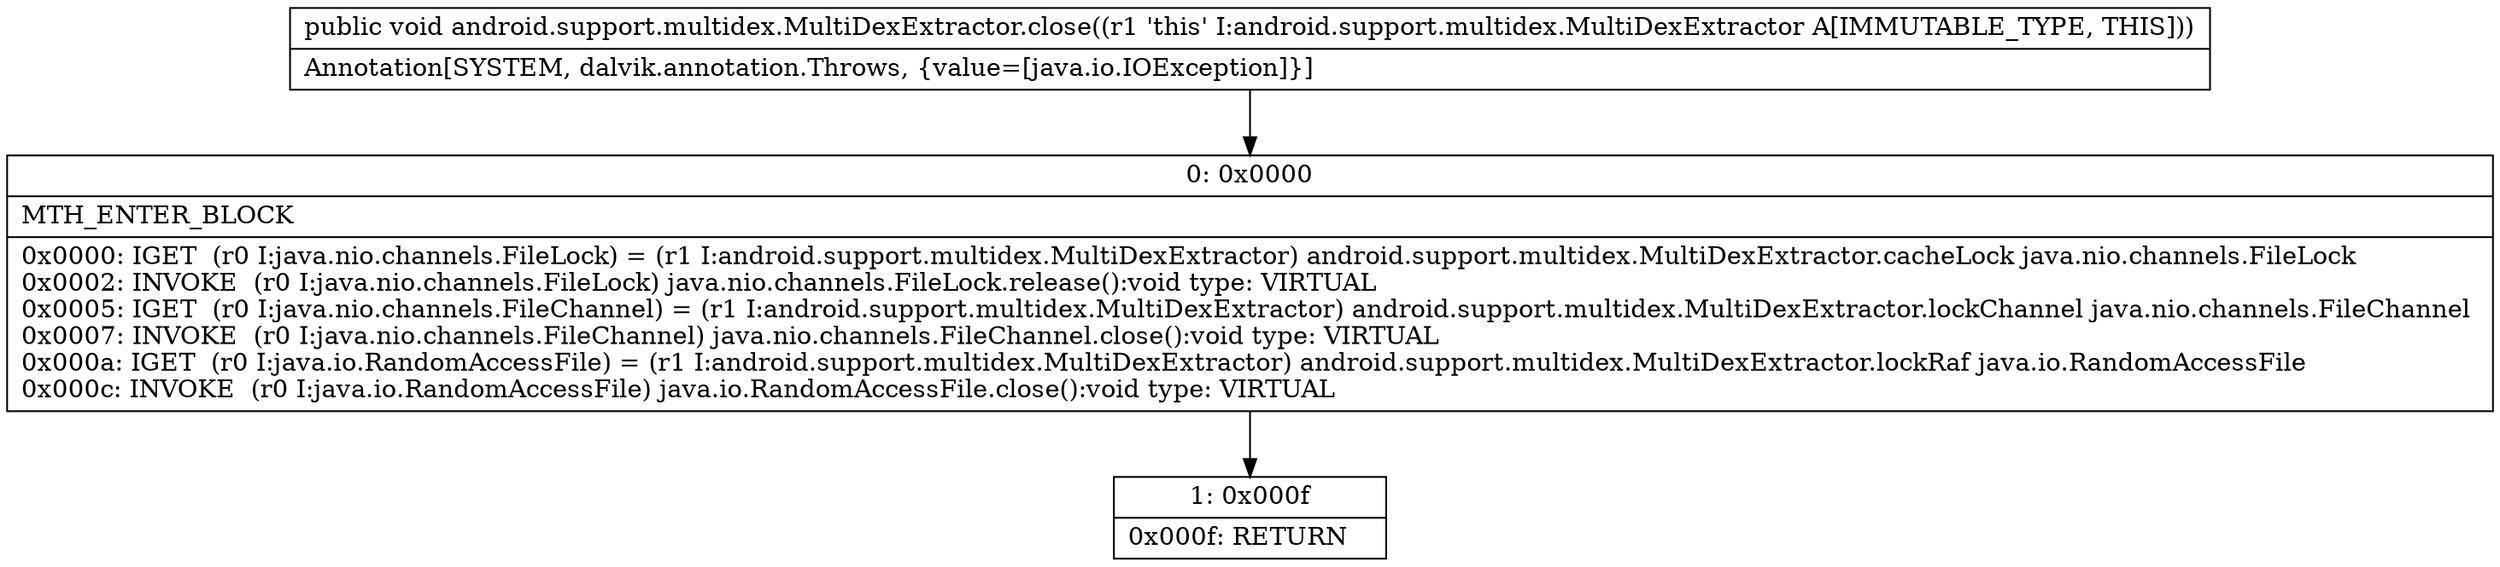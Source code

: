 digraph "CFG forandroid.support.multidex.MultiDexExtractor.close()V" {
Node_0 [shape=record,label="{0\:\ 0x0000|MTH_ENTER_BLOCK\l|0x0000: IGET  (r0 I:java.nio.channels.FileLock) = (r1 I:android.support.multidex.MultiDexExtractor) android.support.multidex.MultiDexExtractor.cacheLock java.nio.channels.FileLock \l0x0002: INVOKE  (r0 I:java.nio.channels.FileLock) java.nio.channels.FileLock.release():void type: VIRTUAL \l0x0005: IGET  (r0 I:java.nio.channels.FileChannel) = (r1 I:android.support.multidex.MultiDexExtractor) android.support.multidex.MultiDexExtractor.lockChannel java.nio.channels.FileChannel \l0x0007: INVOKE  (r0 I:java.nio.channels.FileChannel) java.nio.channels.FileChannel.close():void type: VIRTUAL \l0x000a: IGET  (r0 I:java.io.RandomAccessFile) = (r1 I:android.support.multidex.MultiDexExtractor) android.support.multidex.MultiDexExtractor.lockRaf java.io.RandomAccessFile \l0x000c: INVOKE  (r0 I:java.io.RandomAccessFile) java.io.RandomAccessFile.close():void type: VIRTUAL \l}"];
Node_1 [shape=record,label="{1\:\ 0x000f|0x000f: RETURN   \l}"];
MethodNode[shape=record,label="{public void android.support.multidex.MultiDexExtractor.close((r1 'this' I:android.support.multidex.MultiDexExtractor A[IMMUTABLE_TYPE, THIS]))  | Annotation[SYSTEM, dalvik.annotation.Throws, \{value=[java.io.IOException]\}]\l}"];
MethodNode -> Node_0;
Node_0 -> Node_1;
}

